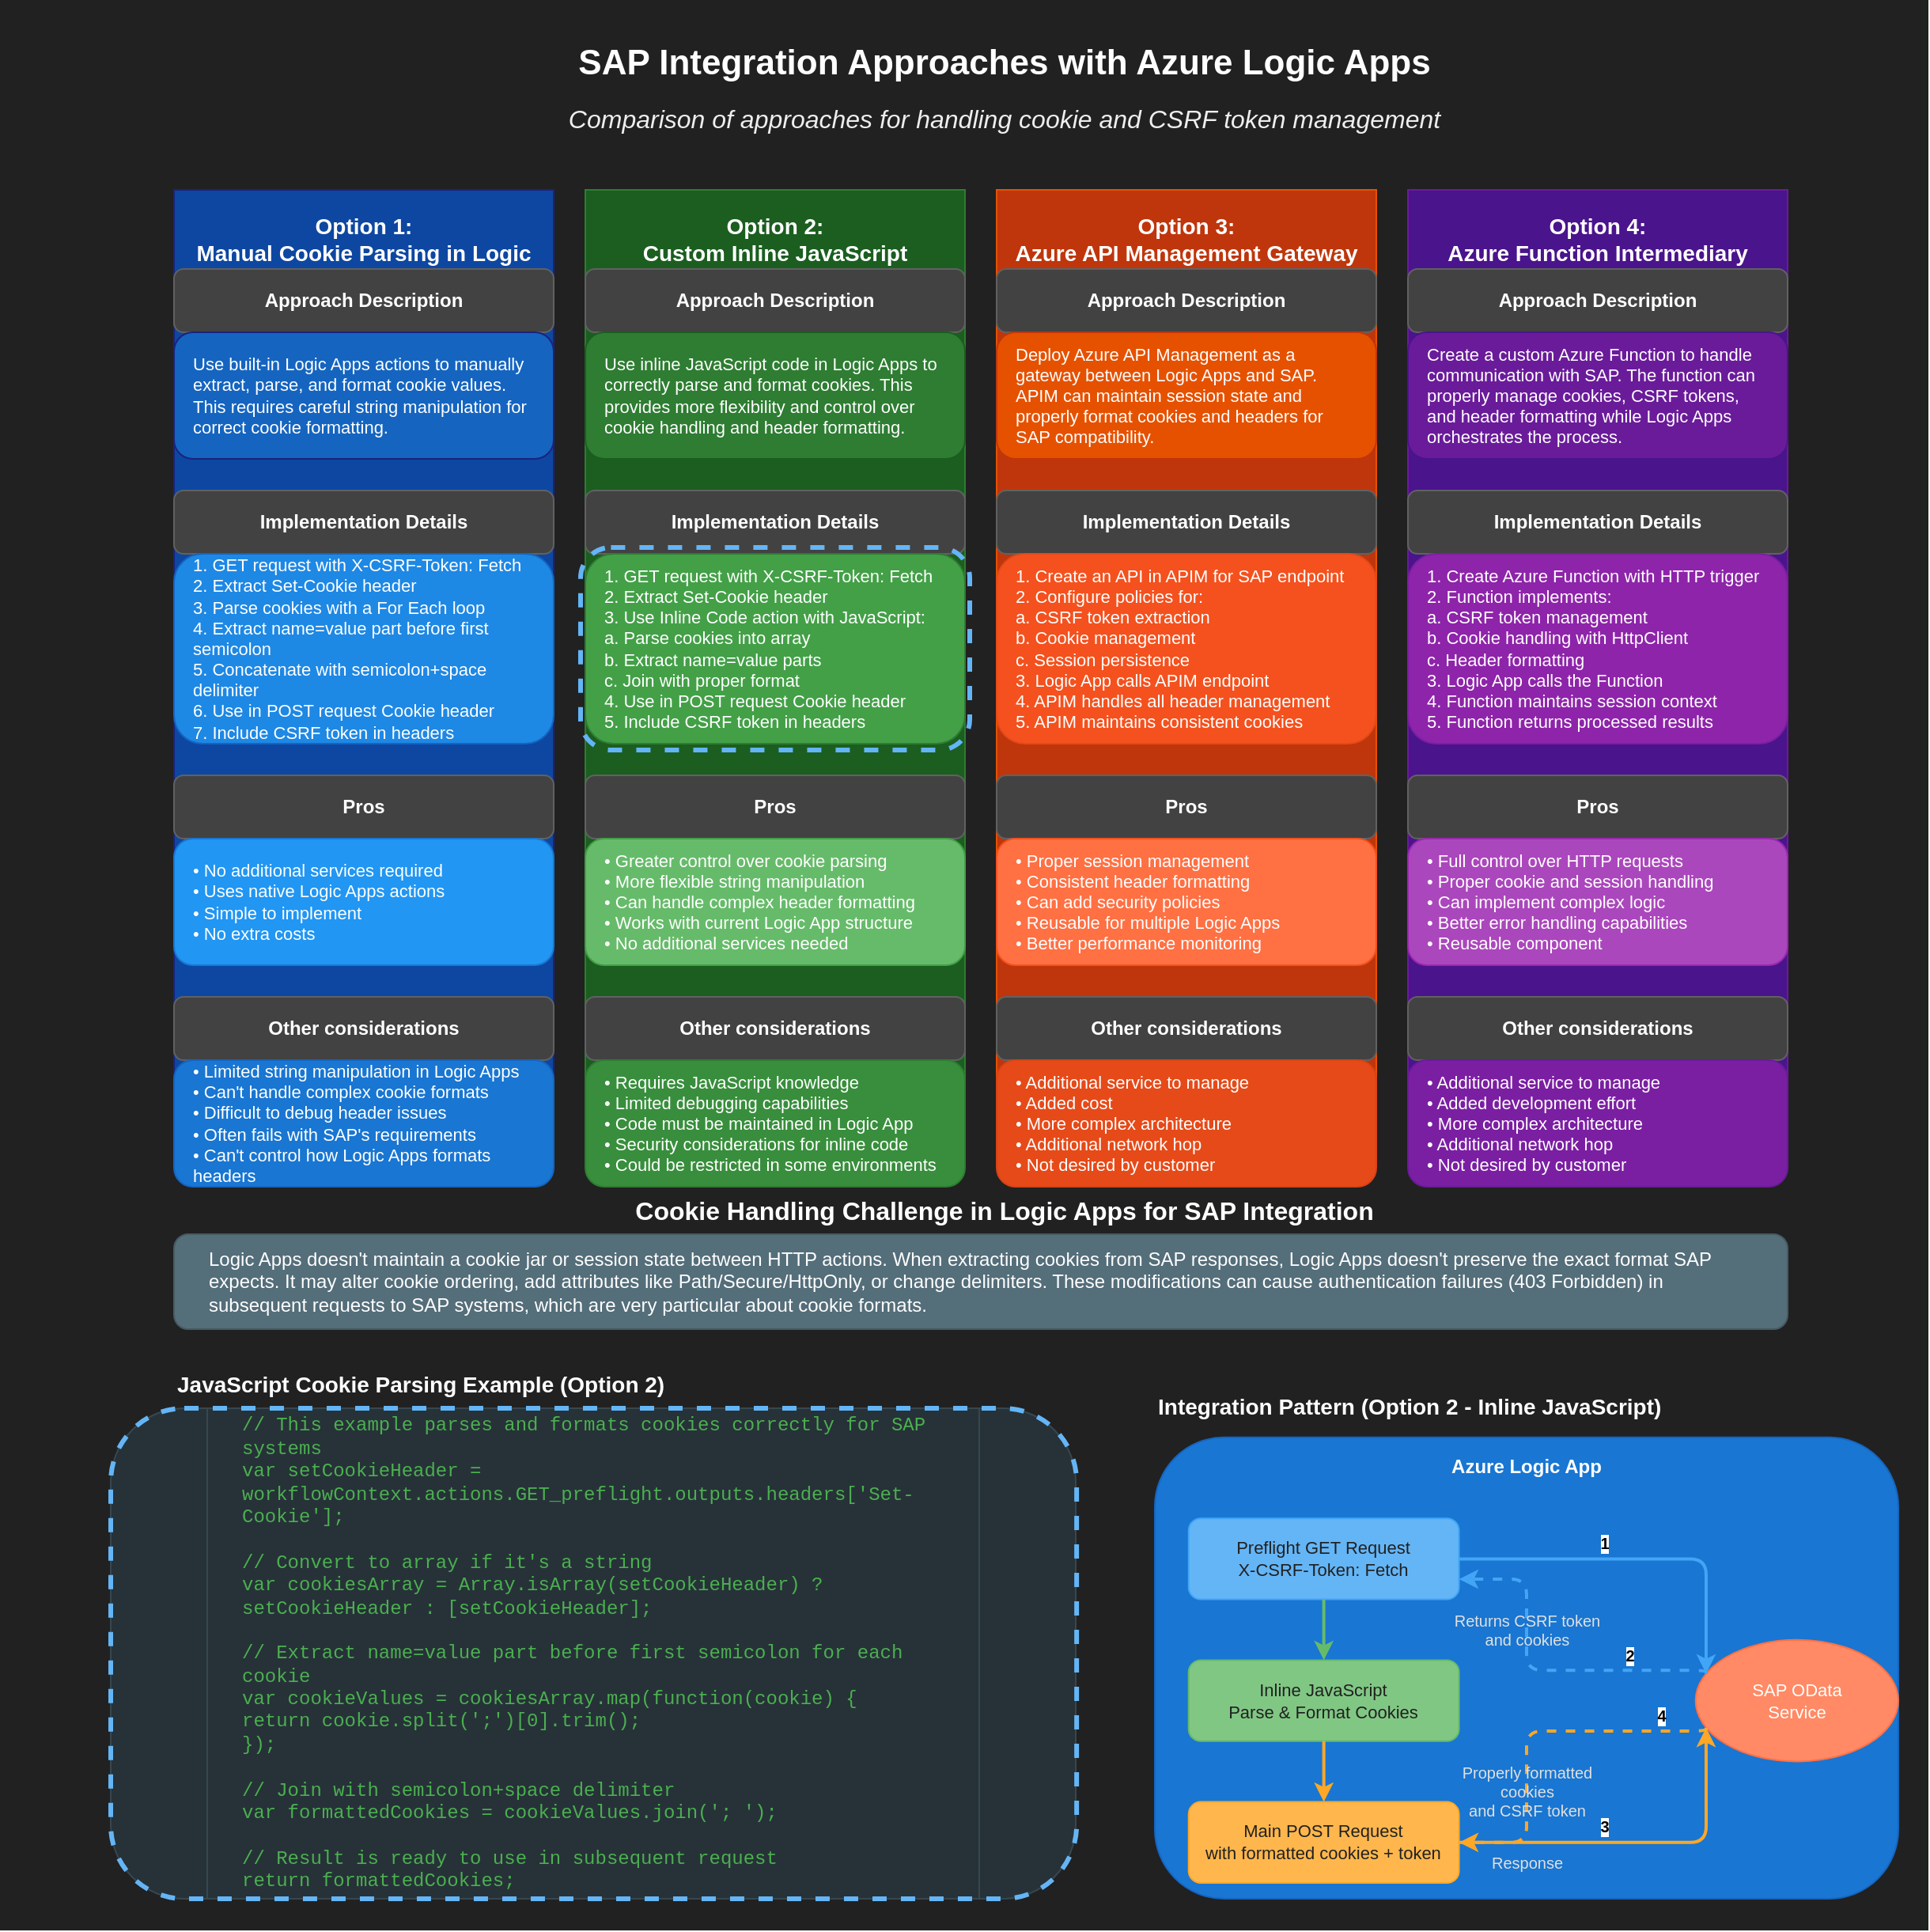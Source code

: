 <mxfile version="28.0.6" pages="2">
  <diagram id="0hkjjxfI0QXPMJt-Jqli" name="Overview">
    <mxGraphModel dx="2676" dy="889" grid="1" gridSize="10" guides="1" tooltips="1" connect="1" arrows="1" fold="1" page="1" pageScale="1" pageWidth="1169" pageHeight="827" math="0" shadow="0">
      <root>
        <mxCell id="0" />
        <mxCell id="1" parent="0" />
        <mxCell id="background" value="" style="rounded=0;whiteSpace=wrap;html=1;fillColor=#212121;strokeColor=none;" parent="1" vertex="1">
          <mxGeometry x="-50" width="1219" height="1220" as="geometry" />
        </mxCell>
        <mxCell id="2" value="SAP Integration Approaches with Azure Logic Apps" style="text;html=1;strokeColor=none;fillColor=none;align=center;verticalAlign=middle;whiteSpace=wrap;rounded=0;fontSize=22;fontStyle=1;fontColor=#FFFFFF;" parent="1" vertex="1">
          <mxGeometry x="184.5" y="20" width="800" height="40" as="geometry" />
        </mxCell>
        <mxCell id="subtitle" value="Comparison of approaches for handling cookie and CSRF token management" style="text;html=1;strokeColor=none;fillColor=none;align=center;verticalAlign=middle;whiteSpace=wrap;rounded=0;fontSize=16;fontStyle=2;fontColor=#EEEEEE;" parent="1" vertex="1">
          <mxGeometry x="184.5" y="60" width="800" height="30" as="geometry" />
        </mxCell>
        <mxCell id="approach1" value="Option 1:&#xa;Manual Cookie Parsing in Logic Apps" style="rounded=2;whiteSpace=wrap;html=1;fillColor=#0D47A1;strokeColor=#1A237E;fontColor=#FFFFFF;fontSize=14;fontStyle=1;verticalAlign=top;align=center;spacingTop=8;" parent="1" vertex="1">
          <mxGeometry x="60" y="120" width="240" height="600" as="geometry" />
        </mxCell>
        <mxCell id="approach2" value="Option 2:&#xa;Custom Inline JavaScript" style="rounded=2;whiteSpace=wrap;html=1;fillColor=#1B5E20;strokeColor=#2E7D32;fontColor=#FFFFFF;fontSize=14;fontStyle=1;verticalAlign=top;align=center;spacingTop=8;" parent="1" vertex="1">
          <mxGeometry x="320" y="120" width="240" height="600" as="geometry" />
        </mxCell>
        <mxCell id="approach3" value="Option 3:&#xa;Azure API Management Gateway" style="rounded=2;whiteSpace=wrap;html=1;fillColor=#BF360C;strokeColor=#E65100;fontColor=#FFFFFF;fontSize=14;fontStyle=1;verticalAlign=top;align=center;spacingTop=8;" parent="1" vertex="1">
          <mxGeometry x="580" y="120" width="240" height="600" as="geometry" />
        </mxCell>
        <mxCell id="approach4" value="Option 4:&#xa;Azure Function Intermediary" style="rounded=2;whiteSpace=wrap;html=1;fillColor=#4A148C;strokeColor=#6A1B9A;fontColor=#FFFFFF;fontSize=14;fontStyle=1;verticalAlign=top;align=center;spacingTop=8;" parent="1" vertex="1">
          <mxGeometry x="840" y="120" width="240" height="600" as="geometry" />
        </mxCell>
        <mxCell id="header1" value="Approach Description" style="rounded=1;whiteSpace=wrap;html=1;fillColor=#424242;strokeColor=#616161;fontColor=#FFFFFF;fontSize=12;fontStyle=1" parent="1" vertex="1">
          <mxGeometry x="60" y="170" width="240" height="40" as="geometry" />
        </mxCell>
        <mxCell id="header2" value="Approach Description" style="rounded=1;whiteSpace=wrap;html=1;fillColor=#424242;strokeColor=#616161;fontColor=#FFFFFF;fontSize=12;fontStyle=1" parent="1" vertex="1">
          <mxGeometry x="320" y="170" width="240" height="40" as="geometry" />
        </mxCell>
        <mxCell id="header3" value="Approach Description" style="rounded=1;whiteSpace=wrap;html=1;fillColor=#424242;strokeColor=#616161;fontColor=#FFFFFF;fontSize=12;fontStyle=1" parent="1" vertex="1">
          <mxGeometry x="580" y="170" width="240" height="40" as="geometry" />
        </mxCell>
        <mxCell id="header4" value="Approach Description" style="rounded=1;whiteSpace=wrap;html=1;fillColor=#424242;strokeColor=#616161;fontColor=#FFFFFF;fontSize=12;fontStyle=1" parent="1" vertex="1">
          <mxGeometry x="840" y="170" width="240" height="40" as="geometry" />
        </mxCell>
        <mxCell id="desc1" value="Use built-in Logic Apps actions to manually extract, parse, and format cookie values. This requires careful string manipulation for correct cookie formatting." style="rounded=1;whiteSpace=wrap;html=1;fillColor=#1565C0;strokeColor=#1A237E;align=left;spacingLeft=10;spacingRight=10;fontSize=11;fontColor=#FFFFFF;" parent="1" vertex="1">
          <mxGeometry x="60" y="210" width="240" height="80" as="geometry" />
        </mxCell>
        <mxCell id="desc2" value="Use inline JavaScript code in Logic Apps to correctly parse and format cookies. This provides more flexibility and control over cookie handling and header formatting." style="rounded=1;whiteSpace=wrap;html=1;fillColor=#2E7D32;strokeColor=#1B5E20;align=left;spacingLeft=10;spacingRight=10;fontSize=11;fontColor=#FFFFFF;" parent="1" vertex="1">
          <mxGeometry x="320" y="210" width="240" height="80" as="geometry" />
        </mxCell>
        <mxCell id="desc3" value="Deploy Azure API Management as a gateway between Logic Apps and SAP. APIM can maintain session state and properly format cookies and headers for SAP compatibility." style="rounded=1;whiteSpace=wrap;html=1;fillColor=#E65100;strokeColor=#BF360C;align=left;spacingLeft=10;spacingRight=10;fontSize=11;fontColor=#FFFFFF;" parent="1" vertex="1">
          <mxGeometry x="580" y="210" width="240" height="80" as="geometry" />
        </mxCell>
        <mxCell id="desc4" value="Create a custom Azure Function to handle communication with SAP. The function can properly manage cookies, CSRF tokens, and header formatting while Logic Apps orchestrates the process." style="rounded=1;whiteSpace=wrap;html=1;fillColor=#6A1B9A;strokeColor=#4A148C;align=left;spacingLeft=10;spacingRight=10;fontSize=11;fontColor=#FFFFFF;" parent="1" vertex="1">
          <mxGeometry x="840" y="210" width="240" height="80" as="geometry" />
        </mxCell>
        <mxCell id="implHeader1" value="Implementation Details" style="rounded=1;whiteSpace=wrap;html=1;fillColor=#424242;strokeColor=#616161;fontColor=#FFFFFF;fontSize=12;fontStyle=1" parent="1" vertex="1">
          <mxGeometry x="60" y="310" width="240" height="40" as="geometry" />
        </mxCell>
        <mxCell id="implHeader2" value="Implementation Details" style="rounded=1;whiteSpace=wrap;html=1;fillColor=#424242;strokeColor=#616161;fontColor=#FFFFFF;fontSize=12;fontStyle=1" parent="1" vertex="1">
          <mxGeometry x="320" y="310" width="240" height="40" as="geometry" />
        </mxCell>
        <mxCell id="implHeader3" value="Implementation Details" style="rounded=1;whiteSpace=wrap;html=1;fillColor=#424242;strokeColor=#616161;fontColor=#FFFFFF;fontSize=12;fontStyle=1" parent="1" vertex="1">
          <mxGeometry x="580" y="310" width="240" height="40" as="geometry" />
        </mxCell>
        <mxCell id="implHeader4" value="Implementation Details" style="rounded=1;whiteSpace=wrap;html=1;fillColor=#424242;strokeColor=#616161;fontColor=#FFFFFF;fontSize=12;fontStyle=1" parent="1" vertex="1">
          <mxGeometry x="840" y="310" width="240" height="40" as="geometry" />
        </mxCell>
        <mxCell id="impl1" value="1. GET request with X-CSRF-Token: Fetch&#xa;2. Extract Set-Cookie header&#xa;3. Parse cookies with a For Each loop&#xa;4. Extract name=value part before first semicolon&#xa;5. Concatenate with semicolon+space delimiter&#xa;6. Use in POST request Cookie header&#xa;7. Include CSRF token in headers" style="rounded=1;whiteSpace=wrap;html=1;fillColor=#1E88E5;strokeColor=#1565C0;align=left;spacingLeft=10;spacingRight=10;fontSize=11;fontColor=#FFFFFF;" parent="1" vertex="1">
          <mxGeometry x="60" y="350" width="240" height="120" as="geometry" />
        </mxCell>
        <mxCell id="impl2" value="1. GET request with X-CSRF-Token: Fetch&#xa;2. Extract Set-Cookie header&#xa;3. Use Inline Code action with JavaScript:&#xa;   a. Parse cookies into array&#xa;   b. Extract name=value parts&#xa;   c. Join with proper format&#xa;4. Use in POST request Cookie header&#xa;5. Include CSRF token in headers" style="rounded=1;whiteSpace=wrap;html=1;fillColor=#43A047;strokeColor=#2E7D32;align=left;spacingLeft=10;spacingRight=10;fontSize=11;fontColor=#FFFFFF;" parent="1" vertex="1">
          <mxGeometry x="320" y="350" width="240" height="120" as="geometry" />
        </mxCell>
        <mxCell id="impl3" value="1. Create an API in APIM for SAP endpoint&#xa;2. Configure policies for:&#xa;   a. CSRF token extraction&#xa;   b. Cookie management&#xa;   c. Session persistence&#xa;3. Logic App calls APIM endpoint&#xa;4. APIM handles all header management&#xa;5. APIM maintains consistent cookies" style="rounded=1;whiteSpace=wrap;html=1;fillColor=#F4511E;strokeColor=#E64A19;align=left;spacingLeft=10;spacingRight=10;fontSize=11;fontColor=#FFFFFF;" parent="1" vertex="1">
          <mxGeometry x="580" y="350" width="240" height="120" as="geometry" />
        </mxCell>
        <mxCell id="impl4" value="1. Create Azure Function with HTTP trigger&#xa;2. Function implements:&#xa;   a. CSRF token management&#xa;   b. Cookie handling with HttpClient&#xa;   c. Header formatting&#xa;3. Logic App calls the Function&#xa;4. Function maintains session context&#xa;5. Function returns processed results" style="rounded=1;whiteSpace=wrap;html=1;fillColor=#8E24AA;strokeColor=#7B1FA2;align=left;spacingLeft=10;spacingRight=10;fontSize=11;fontColor=#FFFFFF;" parent="1" vertex="1">
          <mxGeometry x="840" y="350" width="240" height="120" as="geometry" />
        </mxCell>
        <mxCell id="prosHeader1" value="Pros" style="rounded=1;whiteSpace=wrap;html=1;fillColor=#424242;strokeColor=#616161;fontColor=#FFFFFF;fontSize=12;fontStyle=1" parent="1" vertex="1">
          <mxGeometry x="60" y="490" width="240" height="40" as="geometry" />
        </mxCell>
        <mxCell id="prosHeader2" value="Pros" style="rounded=1;whiteSpace=wrap;html=1;fillColor=#424242;strokeColor=#616161;fontColor=#FFFFFF;fontSize=12;fontStyle=1" parent="1" vertex="1">
          <mxGeometry x="320" y="490" width="240" height="40" as="geometry" />
        </mxCell>
        <mxCell id="prosHeader3" value="Pros" style="rounded=1;whiteSpace=wrap;html=1;fillColor=#424242;strokeColor=#616161;fontColor=#FFFFFF;fontSize=12;fontStyle=1" parent="1" vertex="1">
          <mxGeometry x="580" y="490" width="240" height="40" as="geometry" />
        </mxCell>
        <mxCell id="prosHeader4" value="Pros" style="rounded=1;whiteSpace=wrap;html=1;fillColor=#424242;strokeColor=#616161;fontColor=#FFFFFF;fontSize=12;fontStyle=1" parent="1" vertex="1">
          <mxGeometry x="840" y="490" width="240" height="40" as="geometry" />
        </mxCell>
        <mxCell id="pros1" value="• No additional services required&#xa;• Uses native Logic Apps actions&#xa;• Simple to implement&#xa;• No extra costs" style="rounded=1;whiteSpace=wrap;html=1;fillColor=#2196F3;strokeColor=#1976D2;align=left;spacingLeft=10;spacingRight=10;fontSize=11;fontColor=#FFFFFF;" parent="1" vertex="1">
          <mxGeometry x="60" y="530" width="240" height="80" as="geometry" />
        </mxCell>
        <mxCell id="pros2" value="• Greater control over cookie parsing&#xa;• More flexible string manipulation&#xa;• Can handle complex header formatting&#xa;• Works with current Logic App structure&#xa;• No additional services needed" style="rounded=1;whiteSpace=wrap;html=1;fillColor=#66BB6A;strokeColor=#43A047;align=left;spacingLeft=10;spacingRight=10;fontSize=11;fontColor=#FFFFFF;" parent="1" vertex="1">
          <mxGeometry x="320" y="530" width="240" height="80" as="geometry" />
        </mxCell>
        <mxCell id="pros3" value="• Proper session management&#xa;• Consistent header formatting&#xa;• Can add security policies&#xa;• Reusable for multiple Logic Apps&#xa;• Better performance monitoring" style="rounded=1;whiteSpace=wrap;html=1;fillColor=#FF7043;strokeColor=#F4511E;align=left;spacingLeft=10;spacingRight=10;fontSize=11;fontColor=#FFFFFF;" parent="1" vertex="1">
          <mxGeometry x="580" y="530" width="240" height="80" as="geometry" />
        </mxCell>
        <mxCell id="pros4" value="• Full control over HTTP requests&#xa;• Proper cookie and session handling&#xa;• Can implement complex logic&#xa;• Better error handling capabilities&#xa;• Reusable component" style="rounded=1;whiteSpace=wrap;html=1;fillColor=#AB47BC;strokeColor=#9C27B0;align=left;spacingLeft=10;spacingRight=10;fontSize=11;fontColor=#FFFFFF;" parent="1" vertex="1">
          <mxGeometry x="840" y="530" width="240" height="80" as="geometry" />
        </mxCell>
        <mxCell id="consHeader1" value="Other considerations" style="rounded=1;whiteSpace=wrap;html=1;fillColor=#424242;strokeColor=#616161;fontColor=#FFFFFF;fontSize=12;fontStyle=1" parent="1" vertex="1">
          <mxGeometry x="60" y="630" width="240" height="40" as="geometry" />
        </mxCell>
        <mxCell id="consHeader2" value="Other considerations" style="rounded=1;whiteSpace=wrap;html=1;fillColor=#424242;strokeColor=#616161;fontColor=#FFFFFF;fontSize=12;fontStyle=1" parent="1" vertex="1">
          <mxGeometry x="320" y="630" width="240" height="40" as="geometry" />
        </mxCell>
        <mxCell id="consHeader3" value="Other considerations" style="rounded=1;whiteSpace=wrap;html=1;fillColor=#424242;strokeColor=#616161;fontColor=#FFFFFF;fontSize=12;fontStyle=1" parent="1" vertex="1">
          <mxGeometry x="580" y="630" width="240" height="40" as="geometry" />
        </mxCell>
        <mxCell id="consHeader4" value="Other considerations" style="rounded=1;whiteSpace=wrap;html=1;fillColor=#424242;strokeColor=#616161;fontColor=#FFFFFF;fontSize=12;fontStyle=1" parent="1" vertex="1">
          <mxGeometry x="840" y="630" width="240" height="40" as="geometry" />
        </mxCell>
        <mxCell id="cons1" value="• Limited string manipulation in Logic Apps&#xa;• Can&#39;t handle complex cookie formats&#xa;• Difficult to debug header issues&#xa;• Often fails with SAP&#39;s requirements&#xa;• Can&#39;t control how Logic Apps formats headers" style="rounded=1;whiteSpace=wrap;html=1;fillColor=#1976D2;strokeColor=#1565C0;align=left;spacingLeft=10;spacingRight=10;fontSize=11;fontColor=#FFFFFF;" parent="1" vertex="1">
          <mxGeometry x="60" y="670" width="240" height="80" as="geometry" />
        </mxCell>
        <mxCell id="cons2" value="• Requires JavaScript knowledge&#xa;• Limited debugging capabilities&#xa;• Code must be maintained in Logic App&#xa;• Security considerations for inline code&#xa;• Could be restricted in some environments" style="rounded=1;whiteSpace=wrap;html=1;fillColor=#388E3C;strokeColor=#2E7D32;align=left;spacingLeft=10;spacingRight=10;fontSize=11;fontColor=#FFFFFF;" parent="1" vertex="1">
          <mxGeometry x="320" y="670" width="240" height="80" as="geometry" />
        </mxCell>
        <mxCell id="cons3" value="• Additional service to manage&#xa;• Added cost&#xa;• More complex architecture&#xa;• Additional network hop&#xa;• Not desired by customer" style="rounded=1;whiteSpace=wrap;html=1;fillColor=#E64A19;strokeColor=#D84315;align=left;spacingLeft=10;spacingRight=10;fontSize=11;fontColor=#FFFFFF;" parent="1" vertex="1">
          <mxGeometry x="580" y="670" width="240" height="80" as="geometry" />
        </mxCell>
        <mxCell id="cons4" value="• Additional service to manage&#xa;• Added development effort&#xa;• More complex architecture&#xa;• Additional network hop&#xa;• Not desired by customer" style="rounded=1;whiteSpace=wrap;html=1;fillColor=#7B1FA2;strokeColor=#6A1B9A;align=left;spacingLeft=10;spacingRight=10;fontSize=11;fontColor=#FFFFFF;" parent="1" vertex="1">
          <mxGeometry x="840" y="670" width="240" height="80" as="geometry" />
        </mxCell>
        <mxCell id="challengeTitle" value="Cookie Handling Challenge in Logic Apps for SAP Integration" style="text;html=1;strokeColor=none;fillColor=none;align=center;verticalAlign=middle;whiteSpace=wrap;rounded=0;fontSize=16;fontStyle=1;fontColor=#FFFFFF;" parent="1" vertex="1">
          <mxGeometry x="235" y="750" width="700" height="30" as="geometry" />
        </mxCell>
        <mxCell id="challenge" value="Logic Apps doesn&#39;t maintain a cookie jar or session state between HTTP actions. When extracting cookies from SAP responses, Logic Apps doesn&#39;t preserve the exact format SAP expects. It may alter cookie ordering, add attributes like Path/Secure/HttpOnly, or change delimiters. These modifications can cause authentication failures (403 Forbidden) in subsequent requests to SAP systems, which are very particular about cookie formats." style="rounded=1;whiteSpace=wrap;html=1;fillColor=#546E7A;strokeColor=#455A64;fontColor=#FFFFFF;align=left;spacingLeft=20;spacingRight=20;fontSize=12;" parent="1" vertex="1">
          <mxGeometry x="60" y="780" width="1020" height="60" as="geometry" />
        </mxCell>
        <mxCell id="codeTitle" value="JavaScript Cookie Parsing Example (Option 2)" style="text;html=1;strokeColor=none;fillColor=none;align=left;verticalAlign=middle;whiteSpace=wrap;rounded=0;fontSize=14;fontStyle=1;fontColor=#FFFFFF;" parent="1" vertex="1">
          <mxGeometry x="60" y="860" width="380" height="30" as="geometry" />
        </mxCell>
        <mxCell id="highlight1" value="" style="rounded=1;whiteSpace=wrap;html=1;fillColor=none;strokeColor=#64B5F6;strokeWidth=3;dashed=1;" parent="1" vertex="1">
          <mxGeometry x="317" y="346" width="246" height="128" as="geometry" />
        </mxCell>
        <mxCell id="WaG6cHjN4fxssEwR8aIx-3" value="" style="group" vertex="1" connectable="0" parent="1">
          <mxGeometry x="-20" y="890" width="690" height="310" as="geometry" />
        </mxCell>
        <mxCell id="codeExample" value="// This example parses and formats cookies correctly for SAP systems&#xa;var setCookieHeader = workflowContext.actions.GET_preflight.outputs.headers[&#39;Set-Cookie&#39;];&#xa;&#xa;// Convert to array if it&#39;s a string&#xa;var cookiesArray = Array.isArray(setCookieHeader) ? setCookieHeader : [setCookieHeader];&#xa;&#xa;// Extract name=value part before first semicolon for each cookie&#xa;var cookieValues = cookiesArray.map(function(cookie) {&#xa;    return cookie.split(&#39;;&#39;)[0].trim();&#xa;});&#xa;&#xa;// Join with semicolon+space delimiter&#xa;var formattedCookies = cookieValues.join(&#39;; &#39;);&#xa;&#xa;// Result is ready to use in subsequent request&#xa;return formattedCookies;" style="shape=process;whiteSpace=wrap;html=1;backgroundOutline=1;fillColor=#263238;strokeColor=#37474F;fontColor=#4CAF50;align=left;spacingLeft=20;spacingRight=20;fontSize=12;fontFamily=Courier New;rounded=1;" parent="WaG6cHjN4fxssEwR8aIx-3" vertex="1">
          <mxGeometry x="40" width="610.0" height="310.0" as="geometry" />
        </mxCell>
        <mxCell id="highlight2" value="" style="rounded=1;whiteSpace=wrap;html=1;fillColor=none;strokeColor=#64B5F6;strokeWidth=3;dashed=1;" parent="WaG6cHjN4fxssEwR8aIx-3" vertex="1">
          <mxGeometry x="40" width="610.57" height="310.0" as="geometry" />
        </mxCell>
        <mxCell id="WaG6cHjN4fxssEwR8aIx-4" value="" style="group" vertex="1" connectable="0" parent="1">
          <mxGeometry x="680" y="870" width="470" height="330" as="geometry" />
        </mxCell>
        <mxCell id="diagramTitle" value="Integration Pattern (Option 2 - Inline JavaScript)" style="text;html=1;strokeColor=none;fillColor=none;align=left;verticalAlign=middle;whiteSpace=wrap;rounded=0;fontSize=14;fontStyle=1;fontColor=#FFFFFF;" parent="WaG6cHjN4fxssEwR8aIx-4" vertex="1">
          <mxGeometry width="405.909" height="38.4" as="geometry" />
        </mxCell>
        <mxCell id="logicAppBox" value="Azure Logic App" style="rounded=1;whiteSpace=wrap;html=1;fillColor=#1976D2;strokeColor=#1565C0;fontColor=#FFFFFF;fontSize=12;fontStyle=1;verticalAlign=top;align=center;spacingTop=5;" parent="WaG6cHjN4fxssEwR8aIx-4" vertex="1">
          <mxGeometry y="38.4" width="470" height="291.6" as="geometry" />
        </mxCell>
        <mxCell id="preflight" value="Preflight GET Request&#xa;X-CSRF-Token: Fetch" style="rounded=1;whiteSpace=wrap;html=1;fillColor=#64B5F6;strokeColor=#42A5F5;fontColor=#212121;fontSize=11;" parent="WaG6cHjN4fxssEwR8aIx-4" vertex="1">
          <mxGeometry x="21.364" y="89.6" width="170.909" height="51.2" as="geometry" />
        </mxCell>
        <mxCell id="jsCode" value="Inline JavaScript&#xa;Parse &amp; Format Cookies" style="rounded=1;whiteSpace=wrap;html=1;fillColor=#81C784;strokeColor=#66BB6A;fontColor=#212121;fontSize=11;" parent="WaG6cHjN4fxssEwR8aIx-4" vertex="1">
          <mxGeometry x="21.364" y="179.2" width="170.909" height="51.2" as="geometry" />
        </mxCell>
        <mxCell id="mainRequest" value="Main POST Request&#xa;with formatted cookies + token" style="rounded=1;whiteSpace=wrap;html=1;fillColor=#FFB74D;strokeColor=#FFA726;fontColor=#212121;fontSize=11;" parent="WaG6cHjN4fxssEwR8aIx-4" vertex="1">
          <mxGeometry x="21.364" y="268.8" width="170.909" height="51.2" as="geometry" />
        </mxCell>
        <mxCell id="sapSystem" value="SAP OData&#xa;Service" style="ellipse;whiteSpace=wrap;html=1;fillColor=#FF8A65;strokeColor=#FF7043;fontColor=#FFFFFF;fontSize=11;" parent="WaG6cHjN4fxssEwR8aIx-4" vertex="1">
          <mxGeometry x="341.821" y="166.4" width="128.182" height="76.8" as="geometry" />
        </mxCell>
        <mxCell id="arrow1" value="1" style="endArrow=classic;html=1;exitX=1;exitY=0.5;exitDx=0;exitDy=0;entryX=0;entryY=0.25;entryDx=0;entryDy=0;strokeWidth=2;strokeColor=#42A5F5;edgeStyle=orthogonalEdgeStyle;fontSize=10;fontStyle=1" parent="WaG6cHjN4fxssEwR8aIx-4" source="preflight" target="sapSystem" edge="1">
          <mxGeometry x="-0.2" y="10" width="50" height="50" relative="1" as="geometry">
            <mxPoint x="160.227" y="128" as="sourcePoint" />
            <mxPoint x="213.636" y="64" as="targetPoint" />
            <mxPoint as="offset" />
          </mxGeometry>
        </mxCell>
        <mxCell id="arrow2" value="2" style="endArrow=classic;html=1;exitX=0;exitY=0.25;exitDx=0;exitDy=0;entryX=1;entryY=0.75;entryDx=0;entryDy=0;strokeWidth=2;strokeColor=#42A5F5;edgeStyle=orthogonalEdgeStyle;fontSize=10;fontStyle=1;dashed=1;" parent="WaG6cHjN4fxssEwR8aIx-4" source="sapSystem" target="preflight" edge="1">
          <mxGeometry x="-0.533" y="-10" width="50" height="50" relative="1" as="geometry">
            <mxPoint x="202.955" y="128" as="sourcePoint" />
            <mxPoint x="288.409" y="198.4" as="targetPoint" />
            <Array as="points">
              <mxPoint x="235.0" y="185.6" />
              <mxPoint x="235.0" y="128" />
            </Array>
            <mxPoint as="offset" />
          </mxGeometry>
        </mxCell>
        <mxCell id="arrow3" value="" style="endArrow=classic;html=1;exitX=0.5;exitY=1;exitDx=0;exitDy=0;entryX=0.5;entryY=0;entryDx=0;entryDy=0;strokeWidth=2;strokeColor=#66BB6A;" parent="WaG6cHjN4fxssEwR8aIx-4" source="preflight" target="jsCode" edge="1">
          <mxGeometry width="50" height="50" relative="1" as="geometry">
            <mxPoint x="202.955" y="128" as="sourcePoint" />
            <mxPoint x="288.409" y="198.4" as="targetPoint" />
          </mxGeometry>
        </mxCell>
        <mxCell id="arrow4" value="" style="endArrow=classic;html=1;exitX=0.5;exitY=1;exitDx=0;exitDy=0;entryX=0.5;entryY=0;entryDx=0;entryDy=0;strokeWidth=2;strokeColor=#FFA726;" parent="WaG6cHjN4fxssEwR8aIx-4" source="jsCode" target="mainRequest" edge="1">
          <mxGeometry width="50" height="50" relative="1" as="geometry">
            <mxPoint x="117.5" y="153.6" as="sourcePoint" />
            <mxPoint x="117.5" y="192" as="targetPoint" />
          </mxGeometry>
        </mxCell>
        <mxCell id="arrow5" value="3" style="endArrow=classic;html=1;exitX=1;exitY=0.5;exitDx=0;exitDy=0;entryX=0;entryY=0.75;entryDx=0;entryDy=0;strokeWidth=2;strokeColor=#FFA726;edgeStyle=orthogonalEdgeStyle;fontSize=10;fontStyle=1" parent="WaG6cHjN4fxssEwR8aIx-4" source="mainRequest" target="sapSystem" edge="1">
          <mxGeometry x="-0.2" y="10" width="50" height="50" relative="1" as="geometry">
            <mxPoint x="202.955" y="128" as="sourcePoint" />
            <mxPoint x="288.409" y="198.4" as="targetPoint" />
            <mxPoint as="offset" />
          </mxGeometry>
        </mxCell>
        <mxCell id="arrow6" value="4" style="endArrow=classic;html=1;exitX=0;exitY=0.75;exitDx=0;exitDy=0;strokeWidth=2;strokeColor=#FFA726;edgeStyle=orthogonalEdgeStyle;fontSize=10;fontStyle=1;dashed=1;" parent="WaG6cHjN4fxssEwR8aIx-4" source="sapSystem" edge="1">
          <mxGeometry x="-0.733" y="-10" width="50" height="50" relative="1" as="geometry">
            <mxPoint x="202.955" y="128" as="sourcePoint" />
            <mxPoint x="192.273" y="294.4" as="targetPoint" />
            <Array as="points">
              <mxPoint x="235.0" y="224" />
              <mxPoint x="235.0" y="294.4" />
            </Array>
            <mxPoint as="offset" />
          </mxGeometry>
        </mxCell>
        <mxCell id="note1" value="Returns CSRF token&#xa;and cookies" style="text;html=1;strokeColor=none;fillColor=none;align=center;verticalAlign=middle;whiteSpace=wrap;rounded=0;fontSize=10;fontColor=#E0E0E0;" parent="WaG6cHjN4fxssEwR8aIx-4" vertex="1">
          <mxGeometry x="181.591" y="140.8" width="106.818" height="38.4" as="geometry" />
        </mxCell>
        <mxCell id="note2" value="Properly formatted cookies&#xa;and CSRF token" style="text;html=1;strokeColor=none;fillColor=none;align=center;verticalAlign=middle;whiteSpace=wrap;rounded=0;fontSize=10;fontColor=#E0E0E0;" parent="WaG6cHjN4fxssEwR8aIx-4" vertex="1">
          <mxGeometry x="181.591" y="243.2" width="106.818" height="38.4" as="geometry" />
        </mxCell>
        <mxCell id="note3" value="Response" style="text;html=1;strokeColor=none;fillColor=none;align=center;verticalAlign=middle;whiteSpace=wrap;rounded=0;fontSize=10;fontColor=#E0E0E0;" parent="WaG6cHjN4fxssEwR8aIx-4" vertex="1">
          <mxGeometry x="181.591" y="294.4" width="106.818" height="25.6" as="geometry" />
        </mxCell>
      </root>
    </mxGraphModel>
  </diagram>
  <diagram id="tIY4TRThyhfj4UJLMwuX" name="Logic Apps integration">
    <mxGraphModel dx="4016" dy="2507" grid="1" gridSize="10" guides="1" tooltips="1" connect="1" arrows="1" fold="1" page="1" pageScale="1" pageWidth="1169" pageHeight="827" math="0" shadow="0">
      <root>
        <mxCell id="0" />
        <mxCell id="1" parent="0" />
        <mxCell id="background" value="" style="rounded=0;whiteSpace=wrap;html=1;fillColor:#212121;strokeColor=none;" parent="1" vertex="1">
          <mxGeometry x="-280" y="-30" width="1450" height="1510" as="geometry" />
        </mxCell>
        <mxCell id="2" value="Azure Logic Apps Integration with SAP OData Services" style="text;html=1;strokeColor=none;fillColor=none;align=center;verticalAlign=middle;whiteSpace=wrap;rounded=0;fontSize=22;fontStyle=1;fontColor=#FFFFFF;" parent="1" vertex="1">
          <mxGeometry x="184.5" y="20" width="800" height="40" as="geometry" />
        </mxCell>
        <mxCell id="3" value="&lt;b&gt;HTTP Trigger&lt;/b&gt;&lt;br&gt;When a HTTP request is received" style="rounded=1;whiteSpace=wrap;html=1;fillColor=#1565C0;strokeColor=#0D47A1;fontColor=#FFFFFF;" parent="1" vertex="1">
          <mxGeometry x="450" y="90" width="240" height="60" as="geometry" />
        </mxCell>
        <mxCell id="4" value="&lt;b&gt;Initialize Variables&lt;/b&gt;&lt;br&gt;cookieHeader, setCookies, csrfToken, etag" style="rounded=1;whiteSpace=wrap;html=1;fillColor=#2E7D32;strokeColor=#1B5E20;fontColor=#FFFFFF;" parent="1" vertex="1">
          <mxGeometry x="450" y="190" width="240" height="60" as="geometry" />
        </mxCell>
        <mxCell id="5" value="&lt;b&gt;GET_preflight to SAP OData&lt;/b&gt;&lt;br&gt;Headers: X-CSRF-Token: Fetch&lt;br&gt;URI: preflightUrl or sapUrl" style="rounded=1;whiteSpace=wrap;html=1;fillColor=#E65100;strokeColor=#BF360C;fontColor=#FFFFFF;" parent="1" vertex="1">
          <mxGeometry x="450" y="290" width="240" height="60" as="geometry" />
        </mxCell>
        <mxCell id="6" value="&lt;b&gt;Set Variables from Response&lt;/b&gt;&lt;br&gt;Extract CSRF token, ETag, and Set-Cookie header" style="rounded=1;whiteSpace=wrap;html=1;fillColor=#2E7D32;strokeColor=#1B5E20;fontColor=#FFFFFF;" parent="1" vertex="1">
          <mxGeometry x="450" y="390" width="240" height="60" as="geometry" />
        </mxCell>
        <mxCell id="debug1" value="&lt;b&gt;Debug: Log Response Headers&lt;/b&gt;&lt;br&gt;Compose action to log full response headers" style="rounded=1;whiteSpace=wrap;html=1;fillColor=#6A1B9A;strokeColor=#4A148C;fontColor=#FFFFFF;" parent="1" vertex="1">
          <mxGeometry x="730" y="390" width="240" height="60" as="geometry" />
        </mxCell>
        <mxCell id="7" value="&lt;b&gt;Process Cookies (REQUIRED)&lt;/b&gt;&lt;br&gt;Extract only name=value pairs&lt;br&gt;SAP rejects cookies with Path/Domain attributes" style="rounded=1;whiteSpace=wrap;html=1;fillColor=#2E7D32;strokeColor=#1B5E20;fontColor=#FFFFFF;" parent="1" vertex="1">
          <mxGeometry x="450" y="470" width="240" height="60" as="geometry" />
        </mxCell>
        <mxCell id="debug2" value="&lt;b&gt;Debug: Log Formatted Cookie&lt;/b&gt;&lt;br&gt;Compose action to log final cookie string" style="rounded=1;whiteSpace=wrap;html=1;fillColor=#6A1B9A;strokeColor=#4A148C;fontColor=#FFFFFF;arcSize=0;" parent="1" vertex="1">
          <mxGeometry x="730" y="460" width="240" height="60" as="geometry" />
        </mxCell>
        <mxCell id="optionA" value="&lt;b&gt;Option A: Inline JavaScript&lt;/b&gt;&lt;br&gt;Split and extract name=value parts&lt;br&gt;✅ Recommended approach" style="rounded=1;whiteSpace=wrap;html=1;fillColor=#00C853;strokeColor=#00B248;fontColor=#FFFFFF;" vertex="1" parent="1">
          <mxGeometry x="300" y="580" width="180" height="60" as="geometry" />
        </mxCell>
        <mxCell id="optionB" value="&lt;b&gt;Option B: Logic Apps Actions&lt;/b&gt;&lt;br&gt;Parse with built-in functions&lt;br&gt;❌ Often fails with SAP due to missconfiguration" style="rounded=1;whiteSpace=wrap;html=1;fillColor=#FF5252;strokeColor=#D50000;fontColor=#FFFFFF;opacity=70;" vertex="1" parent="1">
          <mxGeometry x="500" y="580" width="180" height="60" as="geometry" />
        </mxCell>
        <mxCell id="optionC" value="&lt;b&gt;Option C: API Management&lt;/b&gt;&lt;br&gt;Use as middleware layer&lt;br&gt;⚠️ Requires additional service" style="rounded=1;whiteSpace=wrap;html=1;fillColor=#78909C;strokeColor=#546E7A;fontColor=#FFFFFF;opacity=50;" vertex="1" parent="1">
          <mxGeometry x="700" y="580" width="180" height="60" as="geometry" />
        </mxCell>
        <mxCell id="optionD" value="&lt;b&gt;Option D: Azure Function&lt;/b&gt;&lt;br&gt;Custom HTTP handling&lt;br&gt;⚠️ Requires additional service" style="rounded=1;whiteSpace=wrap;html=1;fillColor=#78909C;strokeColor=#546E7A;fontColor=#FFFFFF;opacity=50;" vertex="1" parent="1">
          <mxGeometry x="900" y="590" width="180" height="60" as="geometry" />
        </mxCell>
        <mxCell id="8" value="&lt;b&gt;Condition&lt;/b&gt;&lt;br&gt;useEtag is true AND etag is not empty?" style="rhombus;whiteSpace=wrap;html=1;fillColor=#F9A825;strokeColor=#F57F17;fontColor=#000000;" parent="1" vertex="1">
          <mxGeometry x="470" y="650" width="200" height="120" as="geometry" />
        </mxCell>
        <mxCell id="9" value="&lt;b&gt;POST to SAP OData with ETag&lt;/b&gt;&lt;br&gt;Headers: X-CSRF-Token, If-Match, Cookie&lt;br&gt;Method: POST/PUT/PATCH/DELETE" style="rounded=1;whiteSpace=wrap;html=1;fillColor=#E65100;strokeColor=#BF360C;fontColor=#FFFFFF;" parent="1" vertex="1">
          <mxGeometry x="270" y="740" width="240" height="60" as="geometry" />
        </mxCell>
        <mxCell id="10" value="&lt;b&gt;POST to SAP OData without ETag&lt;/b&gt;&lt;br&gt;Headers: X-CSRF-Token, Cookie&lt;br&gt;Method: POST/PUT/PATCH/DELETE" style="rounded=1;whiteSpace=wrap;html=1;fillColor=#E65100;strokeColor=#BF360C;fontColor=#FFFFFF;" parent="1" vertex="1">
          <mxGeometry x="630" y="740" width="240" height="60" as="geometry" />
        </mxCell>
        <mxCell id="11" value="&lt;b&gt;Response with ETag result&lt;/b&gt;&lt;br&gt;Return SAP response to caller" style="rounded=1;whiteSpace=wrap;html=1;fillColor=#C62828;strokeColor=#B71C1C;fontColor=#FFFFFF;" parent="1" vertex="1">
          <mxGeometry x="270" y="840" width="240" height="60" as="geometry" />
        </mxCell>
        <mxCell id="12" value="&lt;b&gt;Response without ETag result&lt;/b&gt;&lt;br&gt;Return SAP response to caller" style="rounded=1;whiteSpace=wrap;html=1;fillColor=#C62828;strokeColor=#B71C1C;fontColor=#FFFFFF;" parent="1" vertex="1">
          <mxGeometry x="630" y="840" width="240" height="60" as="geometry" />
        </mxCell>
        <mxCell id="error1" value="&lt;b&gt;Error Handling&lt;/b&gt;&lt;br&gt;Capture and log any 403 Forbidden errors&lt;br&gt;Include detailed request info for troubleshooting" style="rounded=1;whiteSpace=wrap;html=1;fillColor=#D32F2F;strokeColor=#B71C1C;fontColor=#FFFFFF;" parent="1" vertex="1">
          <mxGeometry x="450" y="930" width="240" height="60" as="geometry" />
        </mxCell>
        <mxCell id="13" value="" style="endArrow=classic;html=1;exitX=0.5;exitY=1;exitDx=0;exitDy=0;entryX=0.5;entryY=0;entryDx=0;entryDy=0;strokeWidth=2;strokeColor=#757575;" parent="1" source="3" target="4" edge="1">
          <mxGeometry width="50" height="50" relative="1" as="geometry">
            <mxPoint x="470" y="230" as="sourcePoint" />
            <mxPoint x="520" y="180" as="targetPoint" />
          </mxGeometry>
        </mxCell>
        <mxCell id="14" value="" style="endArrow=classic;html=1;exitX=0.5;exitY=1;exitDx=0;exitDy=0;entryX=0.5;entryY=0;entryDx=0;entryDy=0;strokeWidth=2;strokeColor=#757575;" parent="1" source="4" target="5" edge="1">
          <mxGeometry width="50" height="50" relative="1" as="geometry">
            <mxPoint x="580" y="160" as="sourcePoint" />
            <mxPoint x="580" y="200" as="targetPoint" />
          </mxGeometry>
        </mxCell>
        <mxCell id="15" value="" style="endArrow=classic;html=1;exitX=0.5;exitY=1;exitDx=0;exitDy=0;entryX=0.5;entryY=0;entryDx=0;entryDy=0;strokeWidth=2;strokeColor=#757575;" parent="1" source="5" target="6" edge="1">
          <mxGeometry width="50" height="50" relative="1" as="geometry">
            <mxPoint x="580" y="260" as="sourcePoint" />
            <mxPoint x="580" y="300" as="targetPoint" />
          </mxGeometry>
        </mxCell>
        <mxCell id="debugArrow1" value="" style="endArrow=classic;html=1;exitX=1;exitY=0.5;exitDx=0;exitDy=0;entryX=0;entryY=0.5;entryDx=0;entryDy=0;strokeWidth=1;strokeColor=#9C27B0;dashed=1;" parent="1" source="6" target="debug1" edge="1">
          <mxGeometry width="50" height="50" relative="1" as="geometry">
            <mxPoint x="580" y="260" as="sourcePoint" />
            <mxPoint x="580" y="300" as="targetPoint" />
          </mxGeometry>
        </mxCell>
        <mxCell id="16" value="" style="endArrow=classic;html=1;exitX=0.5;exitY=1;exitDx=0;exitDy=0;entryX=0.5;entryY=0;entryDx=0;entryDy=0;strokeWidth=2;strokeColor=#757575;" parent="1" source="6" target="7" edge="1">
          <mxGeometry width="50" height="50" relative="1" as="geometry">
            <mxPoint x="580" y="360" as="sourcePoint" />
            <mxPoint x="580" y="400" as="targetPoint" />
          </mxGeometry>
        </mxCell>
        <mxCell id="debugArrow2" value="" style="endArrow=classic;html=1;exitX=1;exitY=0.5;exitDx=0;exitDy=0;entryX=0;entryY=0.5;entryDx=0;entryDy=0;strokeWidth=1;strokeColor=#9C27B0;dashed=1;" parent="1" source="7" target="debug2" edge="1">
          <mxGeometry width="50" height="50" relative="1" as="geometry">
            <mxPoint x="700" y="430" as="sourcePoint" />
            <mxPoint x="740" y="430" as="targetPoint" />
          </mxGeometry>
        </mxCell>
        <mxCell id="optionArrow1" value="" style="endArrow=classic;html=1;exitX=0.25;exitY=1;exitDx=0;exitDy=0;entryX=0.5;entryY=0;entryDx=0;entryDy=0;strokeWidth=2;strokeColor=#4CAF50;" edge="1" parent="1" source="7" target="optionA">
          <mxGeometry width="50" height="50" relative="1" as="geometry">
            <mxPoint x="580" y="560" as="sourcePoint" />
            <mxPoint x="390" y="580" as="targetPoint" />
            <Array as="points">
              <mxPoint x="510" y="560" />
              <mxPoint x="390" y="560" />
            </Array>
          </mxGeometry>
        </mxCell>
        <mxCell id="optionArrow2" value="" style="endArrow=classic;html=1;exitX=0.5;exitY=1;exitDx=0;exitDy=0;entryX=0.5;entryY=0;entryDx=0;entryDy=0;strokeWidth=1;strokeColor=#F44336;dashed=1;" edge="1" parent="1" source="7" target="optionB">
          <mxGeometry width="50" height="50" relative="1" as="geometry">
            <mxPoint x="520" y="560" as="sourcePoint" />
            <mxPoint x="400" y="590" as="targetPoint" />
            <Array as="points">
              <mxPoint x="570" y="560" />
              <mxPoint x="590" y="560" />
            </Array>
          </mxGeometry>
        </mxCell>
        <mxCell id="optionArrow3" value="" style="endArrow=classic;html=1;exitX=0.75;exitY=1;exitDx=0;exitDy=0;entryX=0.5;entryY=0;entryDx=0;entryDy=0;strokeWidth=1;strokeColor=#BDBDBD;dashed=1;" edge="1" parent="1" source="7" target="optionC">
          <mxGeometry width="50" height="50" relative="1" as="geometry">
            <mxPoint x="580" y="560" as="sourcePoint" />
            <mxPoint x="600" y="590" as="targetPoint" />
            <Array as="points">
              <mxPoint x="630" y="560" />
              <mxPoint x="790" y="560" />
            </Array>
          </mxGeometry>
        </mxCell>
        <mxCell id="optionArrow4" value="" style="endArrow=classic;html=1;exitX=0.829;exitY=0.975;exitDx=0;exitDy=0;entryX=0.5;entryY=0;entryDx=0;entryDy=0;strokeWidth=1;strokeColor=#BDBDBD;dashed=1;edgeStyle=elbowEdgeStyle;elbow=vertical;exitPerimeter=0;" edge="1" parent="1" source="7" target="optionD">
          <mxGeometry width="50" height="50" relative="1" as="geometry">
            <mxPoint x="640" y="560" as="sourcePoint" />
            <mxPoint x="800" y="590" as="targetPoint" />
            <Array as="points">
              <mxPoint x="820" y="550" />
            </Array>
          </mxGeometry>
        </mxCell>
        <mxCell id="optionAFlow" value="" style="endArrow=classic;html=1;exitX=0.5;exitY=1;exitDx=0;exitDy=0;entryX=0;entryY=0.5;entryDx=0;entryDy=0;strokeWidth=2;strokeColor=#4CAF50;" edge="1" parent="1" source="optionA" target="8">
          <mxGeometry width="50" height="50" relative="1" as="geometry">
            <mxPoint x="520" y="560" as="sourcePoint" />
            <mxPoint x="580" y="590" as="targetPoint" />
            <Array as="points">
              <mxPoint x="400" y="700" />
            </Array>
          </mxGeometry>
        </mxCell>
        <mxCell id="18" value="YES" style="endArrow=classic;html=1;exitX=0;exitY=0.5;exitDx=0;exitDy=0;entryX=0.5;entryY=0;entryDx=0;entryDy=0;edgeStyle=orthogonalEdgeStyle;strokeWidth=2;strokeColor=#757575;fontStyle=1" parent="1" source="8" target="9" edge="1">
          <mxGeometry x="-0.2" y="-20" width="50" height="50" relative="1" as="geometry">
            <mxPoint x="580" y="560" as="sourcePoint" />
            <mxPoint x="580" y="600" as="targetPoint" />
            <mxPoint as="offset" />
          </mxGeometry>
        </mxCell>
        <mxCell id="19" value="NO" style="endArrow=classic;html=1;exitX=1;exitY=0.5;exitDx=0;exitDy=0;entryX=0.5;entryY=0;entryDx=0;entryDy=0;edgeStyle=orthogonalEdgeStyle;strokeWidth=2;strokeColor=#757575;fontStyle=1" parent="1" source="8" target="10" edge="1">
          <mxGeometry x="-0.2" y="20" width="50" height="50" relative="1" as="geometry">
            <mxPoint x="480" y="660" as="sourcePoint" />
            <mxPoint x="400" y="750" as="targetPoint" />
            <mxPoint as="offset" />
          </mxGeometry>
        </mxCell>
        <mxCell id="20" value="" style="endArrow=classic;html=1;exitX=0.5;exitY=1;exitDx=0;exitDy=0;entryX=0.5;entryY=0;entryDx=0;entryDy=0;strokeWidth=2;strokeColor=#757575;" parent="1" source="9" target="11" edge="1">
          <mxGeometry width="50" height="50" relative="1" as="geometry">
            <mxPoint x="580" y="560" as="sourcePoint" />
            <mxPoint x="580" y="600" as="targetPoint" />
          </mxGeometry>
        </mxCell>
        <mxCell id="21" value="" style="endArrow=classic;html=1;exitX=0.5;exitY=1;exitDx=0;exitDy=0;entryX=0.5;entryY=0;entryDx=0;entryDy=0;strokeWidth=2;strokeColor=#757575;" parent="1" source="10" target="12" edge="1">
          <mxGeometry width="50" height="50" relative="1" as="geometry">
            <mxPoint x="400" y="810" as="sourcePoint" />
            <mxPoint x="400" y="850" as="targetPoint" />
          </mxGeometry>
        </mxCell>
        <mxCell id="errorArrow1" value="" style="endArrow=classic;html=1;exitX=0.5;exitY=1;exitDx=0;exitDy=0;entryX=0.25;entryY=0;entryDx=0;entryDy=0;strokeWidth=1;strokeColor=#F44336;dashed=1;" parent="1" source="11" target="error1" edge="1">
          <mxGeometry width="50" height="50" relative="1" as="geometry">
            <mxPoint x="700" y="530" as="sourcePoint" />
            <mxPoint x="740" y="530" as="targetPoint" />
            <Array as="points">
              <mxPoint x="390" y="910" />
              <mxPoint x="510" y="910" />
            </Array>
          </mxGeometry>
        </mxCell>
        <mxCell id="errorArrow2" value="" style="endArrow=classic;html=1;exitX=0.5;exitY=1;exitDx=0;exitDy=0;entryX=0.75;entryY=0;entryDx=0;entryDy=0;strokeWidth=1;strokeColor=#F44336;dashed=1;" parent="1" source="12" target="error1" edge="1">
          <mxGeometry width="50" height="50" relative="1" as="geometry">
            <mxPoint x="400" y="910" as="sourcePoint" />
            <mxPoint x="520" y="940" as="targetPoint" />
            <Array as="points">
              <mxPoint x="750" y="910" />
              <mxPoint x="630" y="910" />
            </Array>
          </mxGeometry>
        </mxCell>
        <mxCell id="34" value="&lt;b&gt;SAP OData Integration Notes:&lt;/b&gt;&lt;br&gt;1. SAP OData services require a CSRF token for state-changing operations&lt;br&gt;2. Logic Apps requires manual cookie extraction and formatting&lt;br&gt;3. The cookie format is critical - must extract name=value before the first semicolon&lt;br&gt;4. Use proper content type and character encoding for SAP compatibility&lt;br&gt;5. The sessionID cookie from SAP must be properly formatted in the final request" style="shape=note;whiteSpace=wrap;html=1;backgroundOutline=1;darkOpacity=0.05;fillColor=#5D4037;strokeColor=#3E2723;align=left;spacingLeft=10;fontColor=#FFFFFF;" parent="1" vertex="1">
          <mxGeometry x="750" y="90" width="410" height="140" as="geometry" />
        </mxCell>
        <mxCell id="35" value="" style="endArrow=none;dashed=1;html=1;dashPattern=1 3;strokeWidth=2;entryX=0;entryY=0.5;entryDx=0;entryDy=0;entryPerimeter=0;exitX=1;exitY=0.5;exitDx=0;exitDy=0;strokeColor=#BDBDBD;" parent="1" source="5" target="34" edge="1">
          <mxGeometry width="50" height="50" relative="1" as="geometry">
            <mxPoint x="710" y="300" as="sourcePoint" />
            <mxPoint x="760" y="250" as="targetPoint" />
          </mxGeometry>
        </mxCell>
        <mxCell id="36" value="&lt;b&gt;Cookie Extraction Challenge:&lt;/b&gt;&lt;br&gt;Logic Apps doesn&#39;t handle cookie session management automatically. The cookie must be properly extracted and formatted to avoid 403 errors." style="shape=process;whiteSpace=wrap;html=1;backgroundOutline=1;fillColor=#455A64;strokeColor=#263238;fontColor=#FFFFFF;align=left;spacingLeft=10;rounded=1;" parent="1" vertex="1">
          <mxGeometry x="80" y="300" width="250" height="90" as="geometry" />
        </mxCell>
        <mxCell id="37" value="&lt;b&gt;Cookie Format for SAP:&lt;/b&gt;&lt;br&gt;1. Extract Set-Cookie header (array or string)&lt;br&gt;2. For each cookie, get name=value part (before first semicolon)&lt;br&gt;3. Join with semicolon+space separator&lt;br&gt;4. Include in Cookie header of main request&lt;br&gt;5. Ensure no trailing spaces or extra characters" style="shape=process;whiteSpace=wrap;html=1;backgroundOutline=1;fillColor=#455A64;strokeColor=#263238;fontColor=#FFFFFF;align=left;spacingLeft=10;rounded=1;" parent="1" vertex="1">
          <mxGeometry x="60" y="420" width="310" height="140" as="geometry" />
        </mxCell>
        <mxCell id="38" value="" style="endArrow=none;dashed=1;html=1;dashPattern=1 3;strokeWidth=2;entryX=1;entryY=0.5;entryDx=0;entryDy=0;exitX=0;exitY=0.5;exitDx=0;exitDy=0;strokeColor=#BDBDBD;" parent="1" source="6" target="36" edge="1">
          <mxGeometry width="50" height="50" relative="1" as="geometry">
            <mxPoint x="700" y="330" as="sourcePoint" />
            <mxPoint x="800" y="220" as="targetPoint" />
          </mxGeometry>
        </mxCell>
        <mxCell id="39" value="" style="endArrow=none;dashed=1;html=1;dashPattern=1 3;strokeWidth=2;exitX=0;exitY=0.5;exitDx=0;exitDy=0;strokeColor=#BDBDBD;entryX=1;entryY=0.5;entryDx=0;entryDy=0;" parent="1" source="7" target="37" edge="1">
          <mxGeometry width="50" height="50" relative="1" as="geometry">
            <mxPoint x="460" y="330" as="sourcePoint" />
            <mxPoint x="410" y="530" as="targetPoint" />
          </mxGeometry>
        </mxCell>
        <mxCell id="41" value="" style="endArrow=none;dashed=1;html=1;dashPattern=1 3;strokeWidth=2;exitX=0;exitY=0.5;exitDx=0;exitDy=0;strokeColor=#BDBDBD;entryX=-0.013;entryY=0.64;entryDx=0;entryDy=0;edgeStyle=elbowEdgeStyle;entryPerimeter=0;" parent="1" source="8" target="40" edge="1">
          <mxGeometry width="50" height="50" relative="1" as="geometry">
            <mxPoint x="460" y="530" as="sourcePoint" />
            <mxPoint x="150" y="740" as="targetPoint" />
            <Array as="points">
              <mxPoint x="-10" y="980" />
            </Array>
          </mxGeometry>
        </mxCell>
        <mxCell id="additionalNotes" value="&lt;b&gt;Additional Implementation Notes:&lt;/b&gt;&lt;br&gt;1. This pattern works for all SAP interfaces: OData, ICF, BAPI over HTTP&lt;br&gt;2. For SAP systems with load balancers, follow the cookie handling strictly&lt;br&gt;3. When using content type application/json, ensure charset=utf-8 is included&lt;br&gt;4. Test pre-flight GET on the same endpoint you&#39;ll modify, not a different one&lt;br&gt;5. Set proper connection limits and timeouts for SAP connectivity" style="shape=note;whiteSpace=wrap;html=1;backgroundOutline=1;darkOpacity=0.05;fillColor=#37474F;strokeColor=#263238;align=left;spacingLeft=10;fontColor=#B0BEC5;rounded=1;" parent="1" vertex="1">
          <mxGeometry x="750" y="250" width="410" height="120" as="geometry" />
        </mxCell>
        <mxCell id="additionalNotesArrow" value="" style="endArrow=none;dashed=1;html=1;dashPattern=1 3;strokeWidth=2;entryX=0;entryY=0.5;entryDx=0;entryDy=0;entryPerimeter=0;exitX=1;exitY=0.75;exitDx=0;exitDy=0;strokeColor=#BDBDBD;" parent="1" source="5" target="additionalNotes" edge="1">
          <mxGeometry width="50" height="50" relative="1" as="geometry">
            <mxPoint x="700" y="320" as="sourcePoint" />
            <mxPoint x="760" y="150" as="targetPoint" />
          </mxGeometry>
        </mxCell>
        <mxCell id="specialParams" value="&lt;b&gt;Special Logic App Parameters&lt;/b&gt;" style="rounded=1;whiteSpace=wrap;html=1;fillColor=#512DA8;strokeColor=#311B92;fontColor=#FFFFFF;fontSize=14;fontStyle=1;verticalAlign=middle;align=center;" parent="1" vertex="1">
          <mxGeometry x="960" y="680" width="170" height="40" as="geometry" />
        </mxCell>
        <mxCell id="param1" value="Follow redirects = true" style="rounded=1;whiteSpace=wrap;html=1;fillColor=#673AB7;strokeColor=#512DA8;fontColor=#FFFFFF;fontSize=11;align=center;" parent="1" vertex="1">
          <mxGeometry x="960" y="730" width="170" height="30" as="geometry" />
        </mxCell>
        <mxCell id="param2" value="Disable chunking = true" style="rounded=1;whiteSpace=wrap;html=1;fillColor=#673AB7;strokeColor=#512DA8;fontColor=#FFFFFF;fontSize=11;align=center;" parent="1" vertex="1">
          <mxGeometry x="960" y="770" width="170" height="30" as="geometry" />
        </mxCell>
        <mxCell id="param3" value="Content-Type: application/json;charset=utf-8" style="rounded=1;whiteSpace=wrap;html=1;fillColor=#673AB7;strokeColor=#512DA8;fontColor=#FFFFFF;fontSize=11;align=center;" parent="1" vertex="1">
          <mxGeometry x="960" y="810" width="170" height="30" as="geometry" />
        </mxCell>
        <mxCell id="paramArrow" value="" style="endArrow=none;dashed=1;html=1;dashPattern=1 3;strokeWidth=2;entryX=0;entryY=0.5;entryDx=0;entryDy=0;exitX=1;exitY=0.5;exitDx=0;exitDy=0;strokeColor=#BDBDBD;" parent="1" source="10" target="param2" edge="1">
          <mxGeometry width="50" height="50" relative="1" as="geometry">
            <mxPoint x="700" y="330" as="sourcePoint" />
            <mxPoint x="390" y="410" as="targetPoint" />
          </mxGeometry>
        </mxCell>
        <mxCell id="optionsNote" value="&lt;b&gt;Cookie Processing Options:&lt;/b&gt;&lt;br&gt;1. JavaScript is the recommended approach - extracts only name=value pairs&lt;br&gt;2. Logic Apps actions often fail - they don&#39;t properly format cookies for SAP&lt;br&gt;3. API Management and Azure Functions work but add complexity&lt;br&gt;4. SAP is very particular about cookie format - must be exactly name=value pairs" style="shape=note;whiteSpace=wrap;html=1;backgroundOutline=1;darkOpacity=0.05;fillColor=#FFF176;strokeColor=#FFD600;align=left;spacingLeft=10;fontColor=#212121;fontSize=11;" vertex="1" parent="1">
          <mxGeometry x="-30" y="570" width="260" height="120" as="geometry" />
        </mxCell>
        <mxCell id="optionsNoteArrow" value="" style="endArrow=none;dashed=1;html=1;dashPattern=1 3;strokeWidth=2;entryX=1;entryY=0.5;entryDx=0;entryDy=0;entryPerimeter=0;exitX=0;exitY=0.5;exitDx=0;exitDy=0;strokeColor=#FFD600;" edge="1" parent="1" source="optionA" target="optionsNote">
          <mxGeometry width="50" height="50" relative="1" as="geometry">
            <mxPoint x="460" y="420" as="sourcePoint" />
            <mxPoint x="400" y="420" as="targetPoint" />
          </mxGeometry>
        </mxCell>
        <mxCell id="HB-I3aa6GFZ61M3Qegrq-42" value="" style="group" vertex="1" connectable="0" parent="1">
          <mxGeometry x="-250" y="10" width="160" height="260" as="geometry" />
        </mxCell>
        <mxCell id="22" value="" style="rounded=0;whiteSpace=wrap;html=1;fillColor=#333333;strokeColor=#212121;fontColor=#FFFFFF;" parent="HB-I3aa6GFZ61M3Qegrq-42" vertex="1">
          <mxGeometry width="160" height="260" as="geometry" />
        </mxCell>
        <mxCell id="23" value="Legend" style="text;html=1;strokeColor=none;fillColor=none;align=center;verticalAlign=middle;whiteSpace=wrap;rounded=0;fontStyle=1;fontColor=#FFFFFF;" parent="HB-I3aa6GFZ61M3Qegrq-42" vertex="1">
          <mxGeometry x="40" y="9.286" width="80" height="18.571" as="geometry" />
        </mxCell>
        <mxCell id="24" value="" style="rounded=1;whiteSpace=wrap;html=1;fillColor=#1565C0;strokeColor=#0D47A1;" parent="HB-I3aa6GFZ61M3Qegrq-42" vertex="1">
          <mxGeometry x="20" y="37.143" width="30" height="18.571" as="geometry" />
        </mxCell>
        <mxCell id="25" value="Trigger" style="text;html=1;strokeColor=none;fillColor=none;align=left;verticalAlign=middle;whiteSpace=wrap;rounded=0;fontColor=#FFFFFF;" parent="HB-I3aa6GFZ61M3Qegrq-42" vertex="1">
          <mxGeometry x="60" y="37.143" width="90" height="18.571" as="geometry" />
        </mxCell>
        <mxCell id="26" value="" style="rounded=1;whiteSpace=wrap;html=1;fillColor=#2E7D32;strokeColor=#1B5E20;" parent="HB-I3aa6GFZ61M3Qegrq-42" vertex="1">
          <mxGeometry x="20" y="65" width="30" height="18.571" as="geometry" />
        </mxCell>
        <mxCell id="27" value="Variables" style="text;html=1;strokeColor=none;fillColor=none;align=left;verticalAlign=middle;whiteSpace=wrap;rounded=0;fontColor=#FFFFFF;" parent="HB-I3aa6GFZ61M3Qegrq-42" vertex="1">
          <mxGeometry x="60" y="65" width="90" height="18.571" as="geometry" />
        </mxCell>
        <mxCell id="28" value="" style="rounded=1;whiteSpace=wrap;html=1;fillColor=#E65100;strokeColor=#BF360C;" parent="HB-I3aa6GFZ61M3Qegrq-42" vertex="1">
          <mxGeometry x="20" y="92.857" width="30" height="18.571" as="geometry" />
        </mxCell>
        <mxCell id="29" value="HTTP Request" style="text;html=1;strokeColor=none;fillColor=none;align=left;verticalAlign=middle;whiteSpace=wrap;rounded=0;fontColor=#FFFFFF;" parent="HB-I3aa6GFZ61M3Qegrq-42" vertex="1">
          <mxGeometry x="60" y="92.857" width="90" height="18.571" as="geometry" />
        </mxCell>
        <mxCell id="30" value="" style="rhombus;whiteSpace=wrap;html=1;fillColor=#F9A825;strokeColor=#F57F17;" parent="HB-I3aa6GFZ61M3Qegrq-42" vertex="1">
          <mxGeometry x="20" y="120.714" width="30" height="18.571" as="geometry" />
        </mxCell>
        <mxCell id="31" value="Condition" style="text;html=1;strokeColor=none;fillColor=none;align=left;verticalAlign=middle;whiteSpace=wrap;rounded=0;fontColor=#FFFFFF;" parent="HB-I3aa6GFZ61M3Qegrq-42" vertex="1">
          <mxGeometry x="60" y="120.714" width="90" height="18.571" as="geometry" />
        </mxCell>
        <mxCell id="32" value="" style="rounded=1;whiteSpace=wrap;html=1;fillColor=#C62828;strokeColor=#B71C1C;" parent="HB-I3aa6GFZ61M3Qegrq-42" vertex="1">
          <mxGeometry x="20" y="148.571" width="30" height="18.571" as="geometry" />
        </mxCell>
        <mxCell id="33" value="Response" style="text;html=1;strokeColor=none;fillColor=none;align=left;verticalAlign=middle;whiteSpace=wrap;rounded=0;fontColor=#FFFFFF;" parent="HB-I3aa6GFZ61M3Qegrq-42" vertex="1">
          <mxGeometry x="60" y="148.571" width="90" height="18.571" as="geometry" />
        </mxCell>
        <mxCell id="debug3" value="" style="rounded=1;whiteSpace=wrap;html=1;fillColor=#6A1B9A;strokeColor=#4A148C;" parent="HB-I3aa6GFZ61M3Qegrq-42" vertex="1">
          <mxGeometry x="20" y="176.429" width="30" height="18.571" as="geometry" />
        </mxCell>
        <mxCell id="debug4" value="Debug Logging" style="text;html=1;strokeColor=none;fillColor=none;align=left;verticalAlign=middle;whiteSpace=wrap;rounded=0;fontColor=#FFFFFF;" parent="HB-I3aa6GFZ61M3Qegrq-42" vertex="1">
          <mxGeometry x="60" y="176.429" width="90" height="18.571" as="geometry" />
        </mxCell>
        <mxCell id="error2" value="" style="rounded=1;whiteSpace=wrap;html=1;fillColor=#D32F2F;strokeColor=#B71C1C;" parent="HB-I3aa6GFZ61M3Qegrq-42" vertex="1">
          <mxGeometry x="20" y="204.286" width="30" height="18.571" as="geometry" />
        </mxCell>
        <mxCell id="error3" value="Error Handling" style="text;html=1;strokeColor=none;fillColor=none;align=left;verticalAlign=middle;whiteSpace=wrap;rounded=0;fontColor=#FFFFFF;" parent="HB-I3aa6GFZ61M3Qegrq-42" vertex="1">
          <mxGeometry x="60" y="204.286" width="90" height="18.571" as="geometry" />
        </mxCell>
        <mxCell id="RO2TEnVWdCE-l0GPCzcL-42" value="" style="group" vertex="1" connectable="0" parent="1">
          <mxGeometry x="-400" y="800" width="1150" height="740" as="geometry" />
        </mxCell>
        <mxCell id="RO2TEnVWdCE-l0GPCzcL-45" value="" style="group" vertex="1" connectable="0" parent="RO2TEnVWdCE-l0GPCzcL-42">
          <mxGeometry x="420" y="221" width="1029.59" height="440" as="geometry" />
        </mxCell>
        <mxCell id="codeBox" value="" style="rounded=1;whiteSpace=wrap;html=1;fillColor=#263238;strokeColor=#1A237E;fontColor=#FFFFFF;align=center;spacingTop=5;fontSize=14;fontStyle=1" parent="RO2TEnVWdCE-l0GPCzcL-45" vertex="1">
          <mxGeometry width="1029.59" height="440" as="geometry" />
        </mxCell>
        <mxCell id="codeHeader" value="SAP Integration Code Pattern" style="text;html=1;strokeColor=none;fillColor=none;align=center;verticalAlign=middle;whiteSpace=wrap;rounded=0;fontSize=14;fontStyle=1;fontColor=#4FC3F7;" parent="RO2TEnVWdCE-l0GPCzcL-45" vertex="1">
          <mxGeometry x="18.386" width="772.194" height="27.073" as="geometry" />
        </mxCell>
        <mxCell id="40" value="&lt;div&gt;&lt;b&gt;Handle SAP&#39;s CSRF Token + Cookies Authentication Pattern&lt;/b&gt;&lt;/div&gt;&lt;div&gt;&lt;b&gt;&lt;br&gt;&lt;/b&gt;&lt;/div&gt;&lt;div&gt;&lt;b&gt;// STEP 1: Pre-flight GET to fetch token + session cookies&lt;/b&gt;&lt;/div&gt;&lt;div&gt;&lt;b&gt;HTTP action: GET the same endpoint you&#39;ll later modify&lt;/b&gt;&lt;/div&gt;&lt;div&gt;&lt;b&gt;Headers:&amp;nbsp;&lt;/b&gt;&lt;/div&gt;&lt;div&gt;&lt;b&gt;&amp;nbsp; x-csrf-token: Fetch&lt;/b&gt;&lt;/div&gt;&lt;div&gt;&lt;b&gt;&amp;nbsp; Accept: application/json&lt;/b&gt;&lt;/div&gt;&lt;div&gt;&lt;b&gt;&lt;br&gt;&lt;/b&gt;&lt;/div&gt;&lt;div&gt;&lt;b&gt;// Save from GET response:&lt;/b&gt;&lt;/div&gt;&lt;div&gt;&lt;b&gt;x-csrf-token (header)&lt;/b&gt;&lt;/div&gt;&lt;div&gt;&lt;b&gt;Set-Cookie (all values; includes MYSAPSSO2, saplb_*, etc.)&lt;/b&gt;&lt;/div&gt;&lt;div&gt;&lt;b&gt;&lt;br&gt;&lt;/b&gt;&lt;/div&gt;&lt;div&gt;&lt;b&gt;// STEP 2: Process cookies (REQUIRED)&lt;/b&gt;&lt;/div&gt;&lt;div&gt;&lt;b&gt;// SAP won&#39;t accept cookies with Path/Domain/Expires attributes&lt;/b&gt;&lt;/div&gt;&lt;div&gt;&lt;b&gt;// Must extract only &quot;name=value&quot; pairs&lt;/b&gt;&lt;/div&gt;&lt;div&gt;&lt;b&gt;&lt;br&gt;&lt;/b&gt;&lt;/div&gt;&lt;div&gt;&lt;b&gt;Option A - Using Inline JavaScript:&lt;/b&gt;&lt;/div&gt;&lt;div&gt;&lt;b&gt;```javascript&lt;/b&gt;&lt;/div&gt;&lt;div&gt;&lt;b&gt;function formatCookies(cookieString) {&lt;/b&gt;&lt;/div&gt;&lt;div&gt;&lt;b&gt;&amp;nbsp; &amp;nbsp; return cookieString.split(&#39;,&#39;)&lt;/b&gt;&lt;/div&gt;&lt;div&gt;&lt;b&gt;&amp;nbsp; &amp;nbsp; &amp;nbsp; &amp;nbsp; .map(cookie =&amp;gt; cookie.trim().split(&#39;;&#39;)[0].trim())&lt;/b&gt;&lt;/div&gt;&lt;div&gt;&lt;b&gt;&amp;nbsp; &amp;nbsp; &amp;nbsp; &amp;nbsp; .join(&#39;; &#39;);&lt;/b&gt;&lt;/div&gt;&lt;div&gt;&lt;b&gt;}&lt;/b&gt;&lt;/div&gt;&lt;div&gt;&lt;b&gt;return formatCookies(workflowContext.actions.GET_preflight.outputs.headers[&quot;Set-Cookie&quot;]);&lt;/b&gt;&lt;/div&gt;&lt;div&gt;&lt;b&gt;```&lt;/b&gt;&lt;/div&gt;&lt;div&gt;&lt;br&gt;&lt;/div&gt;&lt;div&gt;&lt;br&gt;&lt;/div&gt;" style="text;html=1;fillColor=none;strokeColor=none;align=left;verticalAlign=top;whiteSpace=wrap;rounded=0;fontColor=#FFFFFF;spacingLeft=10;" parent="RO2TEnVWdCE-l0GPCzcL-45" vertex="1">
          <mxGeometry x="10" y="27" width="595.91" height="383" as="geometry" />
        </mxCell>
        <mxCell id="RO2TEnVWdCE-l0GPCzcL-43" value="&lt;div&gt;&lt;b&gt;Option B - Using Logic Apps native actions (often fails with SAP):&lt;/b&gt;&lt;/div&gt;&lt;div&gt;&lt;b&gt;- Initialize variable &#39;cookies&#39; as array&lt;/b&gt;&lt;/div&gt;&lt;div&gt;&lt;b&gt;- Parse &#39;Set-Cookie&#39; into array elements&lt;/b&gt;&lt;/div&gt;&lt;div&gt;&lt;b&gt;- For each cookie, extract value before first semicolon&lt;/b&gt;&lt;/div&gt;&lt;div&gt;&lt;b&gt;- Join elements with semicolon + space delimiter&lt;/b&gt;&lt;/div&gt;&lt;div&gt;&lt;b&gt;&lt;br&gt;&lt;/b&gt;&lt;/div&gt;&lt;div&gt;&lt;b&gt;Option C - Using API Management as middleware (requires additional service)&lt;/b&gt;&lt;/div&gt;&lt;div&gt;&lt;b&gt;Option D - Using Azure Function as middleware (requires additional service)&lt;/b&gt;&lt;/div&gt;&lt;div&gt;&lt;b&gt;&lt;br&gt;&lt;/b&gt;&lt;div&gt;&lt;b&gt;// STEP 3: Use token and formatted cookies in write call&lt;/b&gt;&lt;/div&gt;&lt;div&gt;&lt;b&gt;HTTP action: POST/PUT/PATCH to target endpoint&lt;/b&gt;&lt;/div&gt;&lt;div&gt;&lt;b&gt;Headers:&lt;/b&gt;&lt;/div&gt;&lt;div&gt;&lt;b&gt;&amp;nbsp; x-csrf-token: @{outputs(&#39;GET_preflight&#39;)?[&#39;headers&#39;][&#39;x-csrf-token&#39;]}&lt;/b&gt;&lt;/div&gt;&lt;div&gt;&lt;b&gt;&amp;nbsp; Cookie: @{outputs(&#39;Cookie_Processing_Step&#39;)} // Output from Step 2&lt;/b&gt;&lt;/div&gt;&lt;div&gt;&lt;b&gt;&amp;nbsp; Content-Type: application/json&lt;/b&gt;&lt;/div&gt;&lt;div&gt;&lt;b&gt;&lt;br&gt;&lt;/b&gt;&lt;/div&gt;&lt;div&gt;&lt;b&gt;// Other important settings&lt;/b&gt;&lt;/div&gt;&lt;div&gt;&lt;b&gt;Authentication: None (cookies handle authentication)&lt;/b&gt;&lt;/div&gt;&lt;div&gt;&lt;b&gt;Follow redirects: true (for Web Dispatcher)&lt;/b&gt;&lt;/div&gt;&lt;div&gt;&lt;b&gt;Disable chunking: true (if SAP rejects chunked uploads)&lt;/b&gt;&lt;/div&gt;&lt;div&gt;&lt;b&gt;Retry policy: fixed (not default)&lt;/b&gt;&lt;/div&gt;&lt;div&gt;&lt;b&gt;&lt;br&gt;&lt;/b&gt;&lt;/div&gt;&lt;div&gt;&lt;b&gt;// Common errors:&lt;/b&gt;&lt;/div&gt;&lt;div&gt;&lt;b&gt;- 403 Forbidden: Usually indicates improper cookie formatting&lt;/b&gt;&lt;/div&gt;&lt;div&gt;&lt;b&gt;- 401 Unauthorized: Session may have expired&lt;/b&gt;&lt;/div&gt;&lt;div&gt;&lt;b&gt;- 500 Internal Server: Check payload format&lt;/b&gt;&lt;/div&gt;&lt;b&gt;&lt;br&gt;&lt;/b&gt;&lt;/div&gt;" style="text;html=1;fillColor=none;strokeColor=none;align=left;verticalAlign=top;whiteSpace=wrap;rounded=0;fontColor=#FFFFFF;spacingLeft=10;" vertex="1" parent="RO2TEnVWdCE-l0GPCzcL-45">
          <mxGeometry x="560" y="27.07" width="455.91" height="382.93" as="geometry" />
        </mxCell>
      </root>
    </mxGraphModel>
  </diagram>
</mxfile>
